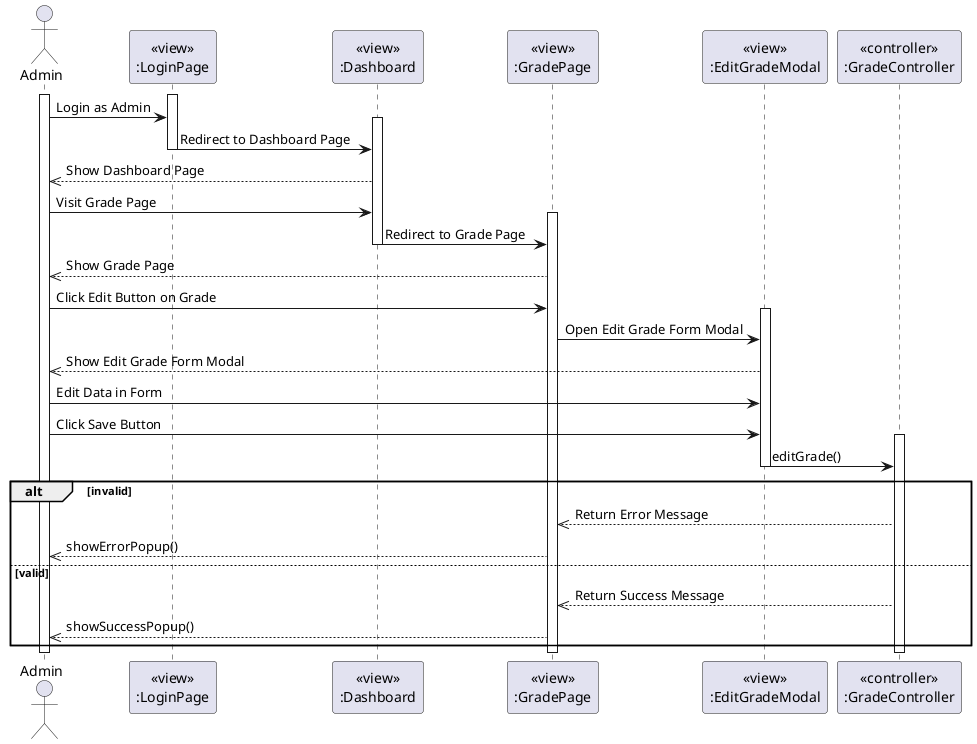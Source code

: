 @startuml EditGrade
actor Admin
participant LoginPageView [
  <<view>>
  :LoginPage
]

participant DashboardView [
  <<view>>
  :Dashboard
]

participant GradeView [
  <<view>>
  :GradePage
]

participant EditGradeModalView [
  <<view>>
  :EditGradeModal
]

participant GradeController [
  <<controller>>
  :GradeController
]

activate Admin
activate LoginPageView
Admin -> LoginPageView: Login as Admin
activate DashboardView
LoginPageView -> DashboardView: Redirect to Dashboard Page
deactivate LoginPageView

DashboardView -->> Admin: Show Dashboard Page

Admin -> DashboardView: Visit Grade Page
activate GradeView
DashboardView -> GradeView: Redirect to Grade Page
deactivate DashboardView

GradeView -->> Admin: Show Grade Page

Admin -> GradeView: Click Edit Button on Grade

activate EditGradeModalView
GradeView -> EditGradeModalView: Open Edit Grade Form Modal
EditGradeModalView -->> Admin: Show Edit Grade Form Modal

Admin -> EditGradeModalView: Edit Data in Form
Admin -> EditGradeModalView: Click Save Button

activate GradeController
EditGradeModalView -> GradeController: editGrade()
deactivate EditGradeModalView
alt invalid
    GradeController -->> GradeView: Return Error Message
    GradeView -->> Admin: showErrorPopup()
else valid
    GradeController -->> GradeView: Return Success Message
    GradeView -->> Admin: showSuccessPopup()
end

deactivate GradeController

deactivate Admin
deactivate GradeView
@enduml
